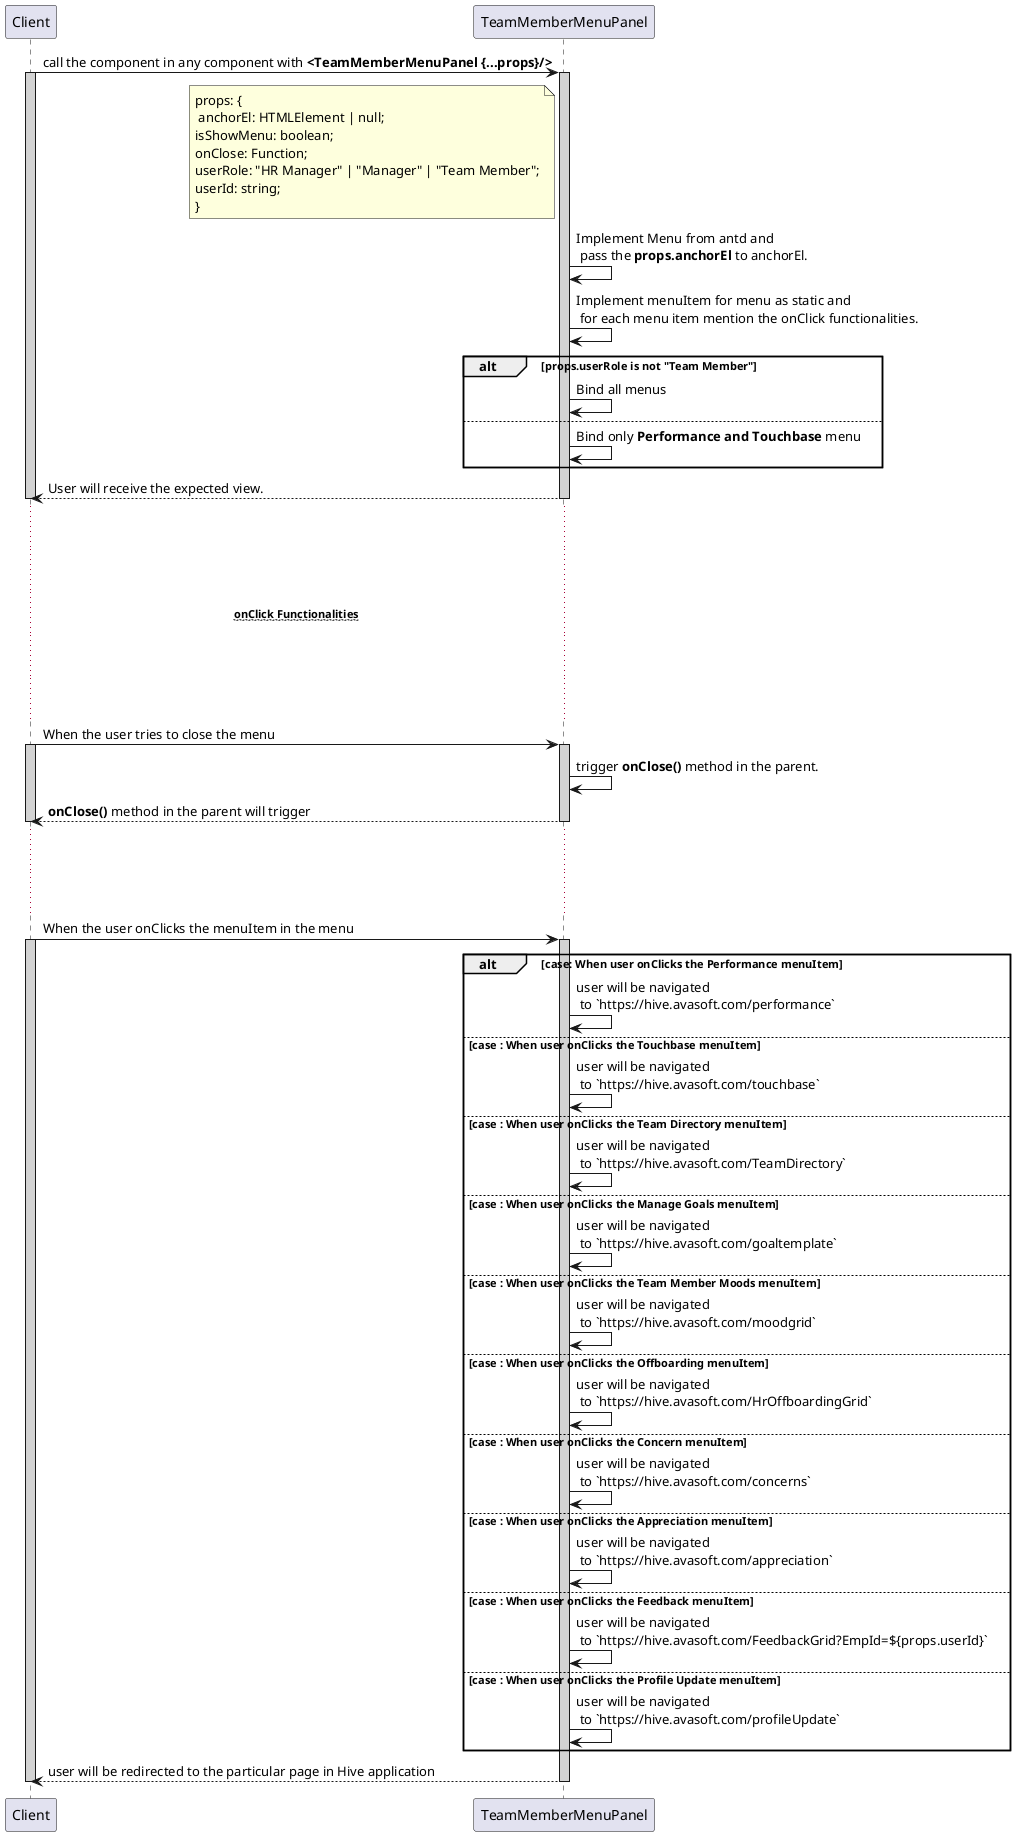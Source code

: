 @startuml TeamMemberMenuPanel sequence Diagram
participant Client
participant TeamMemberMenuPanel

Client -> TeamMemberMenuPanel : call the component in any component with **<TeamMemberMenuPanel {...props}/>**
activate Client #D3D3D3
    activate TeamMemberMenuPanel #D3D3D3
        note left of TeamMemberMenuPanel : props: {\n anchorEl: HTMLElement | null;\nisShowMenu: boolean;\nonClose: Function;\nuserRole: "HR Manager" | "Manager" | "Team Member";\nuserId: string; \n}
        TeamMemberMenuPanel -> TeamMemberMenuPanel : Implement Menu from antd and\n pass the **props.anchorEl** to anchorEl.
        TeamMemberMenuPanel -> TeamMemberMenuPanel : Implement menuItem for menu as static and\n for each menu item mention the onClick functionalities.
        alt props.userRole is not "Team Member"
            TeamMemberMenuPanel -> TeamMemberMenuPanel : Bind all menus
        else 
            TeamMemberMenuPanel -> TeamMemberMenuPanel : Bind only **Performance and Touchbase** menu
        end
        Client <-- TeamMemberMenuPanel : User will receive the expected view.
    deactivate TeamMemberMenuPanel
deactivate Client

... ...
... ...
...~~**onClick Functionalities**~~ ...
... ...
... ...

Client -> TeamMemberMenuPanel : When the user tries to close the menu 
activate Client #D3D3D3
    activate TeamMemberMenuPanel #D3D3D3
        TeamMemberMenuPanel -> TeamMemberMenuPanel : trigger **onClose()** method in the parent.
        Client <-- TeamMemberMenuPanel : **onClose()** method in the parent will trigger
    deactivate TeamMemberMenuPanel
deactivate Client

... ...
... ...


Client -> TeamMemberMenuPanel : When the user onClicks the menuItem in the menu 
activate Client #D3D3D3
    activate TeamMemberMenuPanel #D3D3D3
        alt case: When user onClicks the **Performance** menuItem
            TeamMemberMenuPanel -> TeamMemberMenuPanel : user will be navigated\n to `https://hive.avasoft.com/performance`
        else case : When user onClicks the **Touchbase** menuItem
            TeamMemberMenuPanel -> TeamMemberMenuPanel : user will be navigated\n to `https://hive.avasoft.com/touchbase`
        else case : When user onClicks the **Team Directory** menuItem
            TeamMemberMenuPanel -> TeamMemberMenuPanel : user will be navigated\n to `https://hive.avasoft.com/TeamDirectory`
        else case : When user onClicks the **Manage Goals** menuItem
            TeamMemberMenuPanel -> TeamMemberMenuPanel : user will be navigated\n to `https://hive.avasoft.com/goaltemplate`
        else case : When user onClicks the **Team Member Moods** menuItem
            TeamMemberMenuPanel -> TeamMemberMenuPanel : user will be navigated\n to `https://hive.avasoft.com/moodgrid`
        else case : When user onClicks the **Offboarding** menuItem
            TeamMemberMenuPanel -> TeamMemberMenuPanel : user will be navigated\n to `https://hive.avasoft.com/HrOffboardingGrid`
        else case : When user onClicks the **Concern** menuItem
            TeamMemberMenuPanel -> TeamMemberMenuPanel : user will be navigated\n to `https://hive.avasoft.com/concerns`
        else case : When user onClicks the **Appreciation** menuItem
            TeamMemberMenuPanel -> TeamMemberMenuPanel : user will be navigated\n to `https://hive.avasoft.com/appreciation`
        else case : When user onClicks the **Feedback** menuItem
            TeamMemberMenuPanel -> TeamMemberMenuPanel : user will be navigated\n to `https://hive.avasoft.com/FeedbackGrid?EmpId=${props.userId}`
        else case : When user onClicks the **Profile Update** menuItem
            TeamMemberMenuPanel -> TeamMemberMenuPanel : user will be navigated\n to `https://hive.avasoft.com/profileUpdate`
        end
        Client <-- TeamMemberMenuPanel : user will be redirected to the particular page in Hive application
    deactivate TeamMemberMenuPanel
deactivate Client

@enduml